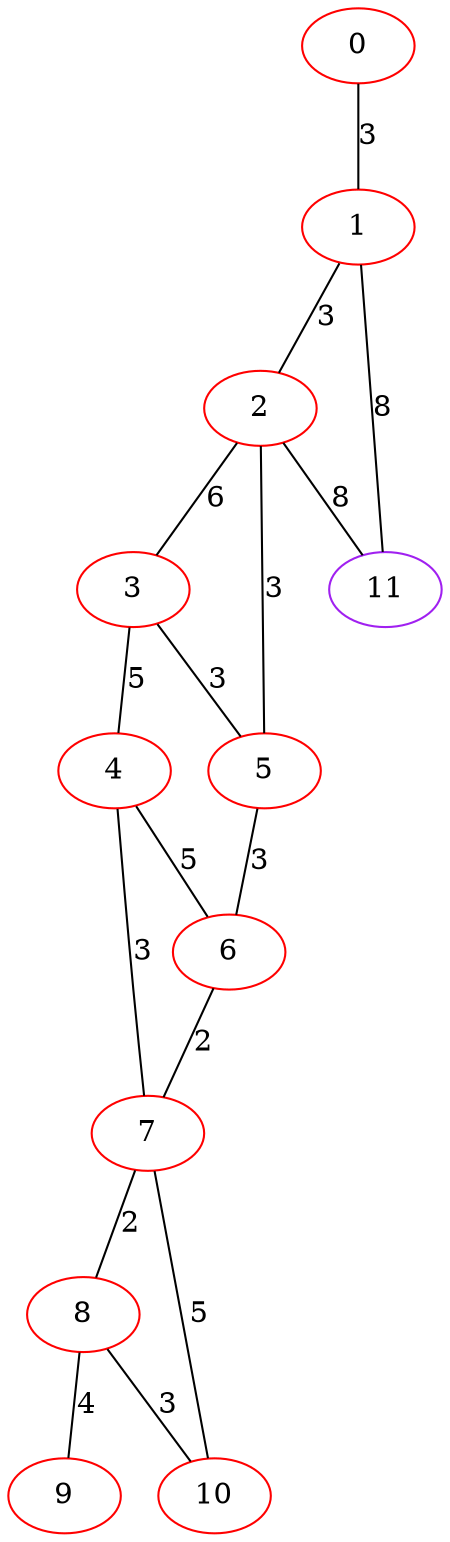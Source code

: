 graph "" {
0 [color=red, weight=1];
1 [color=red, weight=1];
2 [color=red, weight=1];
3 [color=red, weight=1];
4 [color=red, weight=1];
5 [color=red, weight=1];
6 [color=red, weight=1];
7 [color=red, weight=1];
8 [color=red, weight=1];
9 [color=red, weight=1];
10 [color=red, weight=1];
11 [color=purple, weight=4];
0 -- 1  [key=0, label=3];
1 -- 2  [key=0, label=3];
1 -- 11  [key=0, label=8];
2 -- 11  [key=0, label=8];
2 -- 3  [key=0, label=6];
2 -- 5  [key=0, label=3];
3 -- 4  [key=0, label=5];
3 -- 5  [key=0, label=3];
4 -- 6  [key=0, label=5];
4 -- 7  [key=0, label=3];
5 -- 6  [key=0, label=3];
6 -- 7  [key=0, label=2];
7 -- 8  [key=0, label=2];
7 -- 10  [key=0, label=5];
8 -- 9  [key=0, label=4];
8 -- 10  [key=0, label=3];
}
